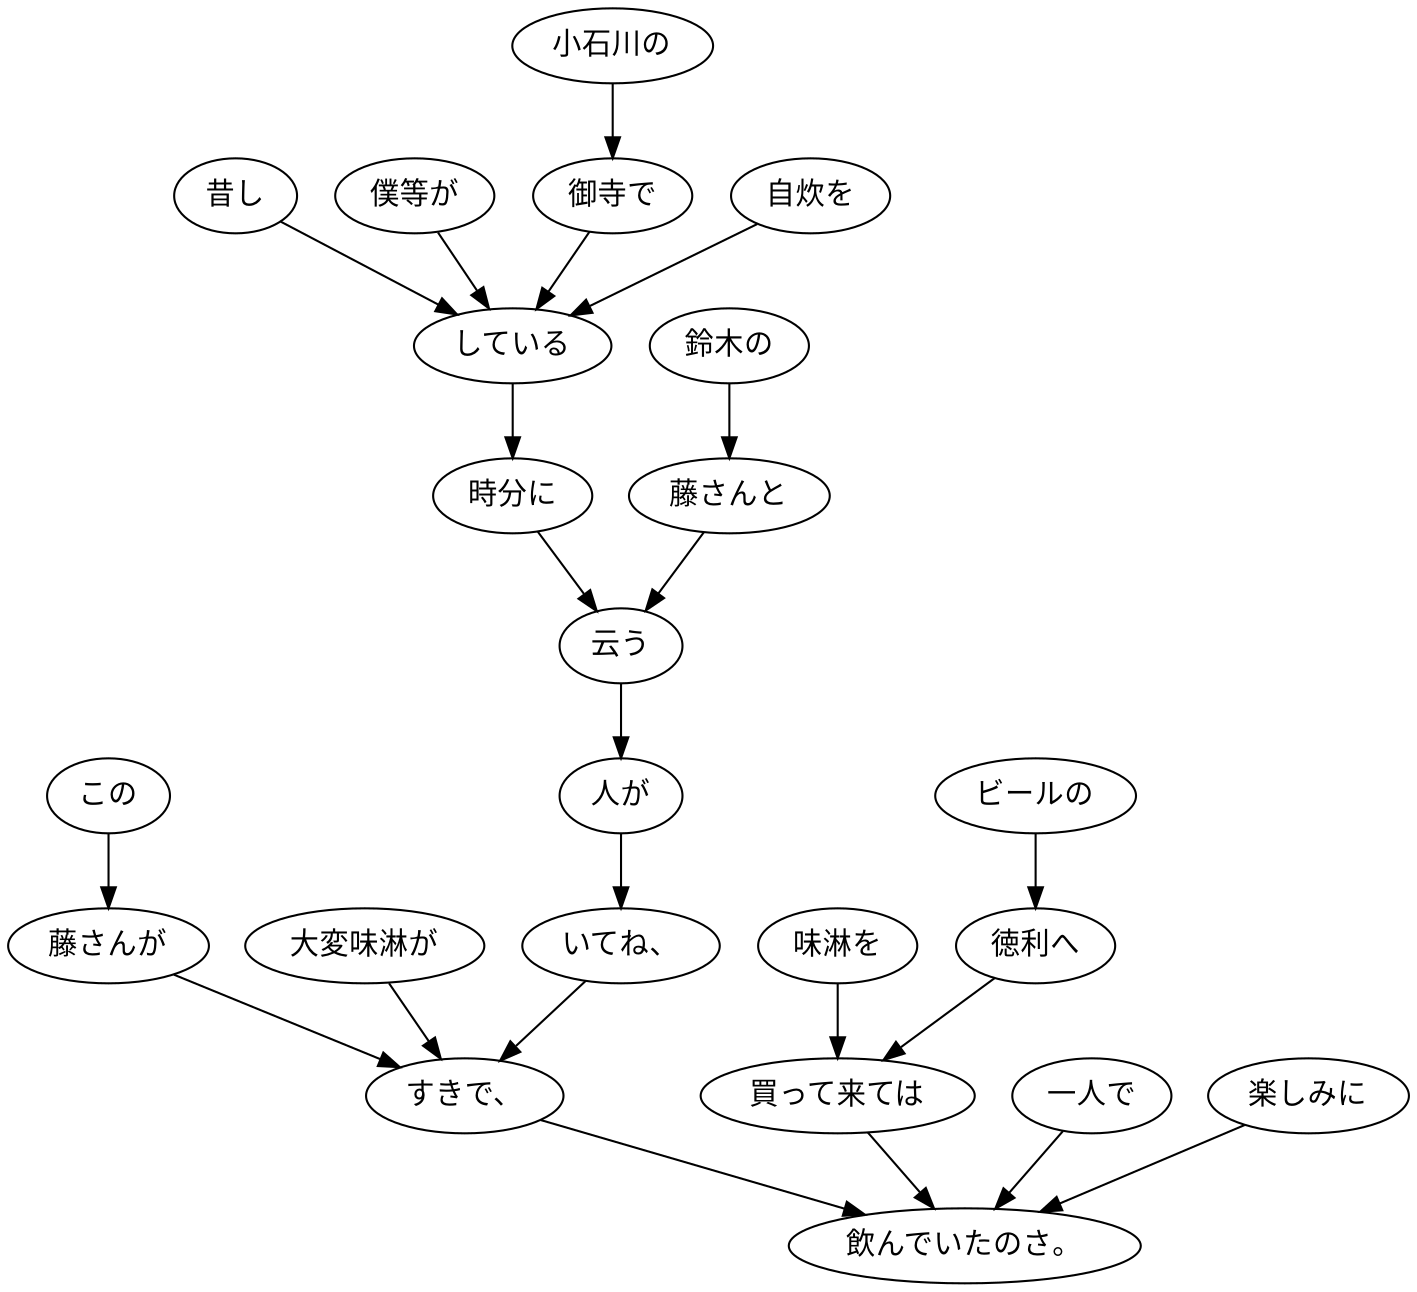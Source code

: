 digraph graph8211 {
	node0 [label="昔し"];
	node1 [label="僕等が"];
	node2 [label="小石川の"];
	node3 [label="御寺で"];
	node4 [label="自炊を"];
	node5 [label="している"];
	node6 [label="時分に"];
	node7 [label="鈴木の"];
	node8 [label="藤さんと"];
	node9 [label="云う"];
	node10 [label="人が"];
	node11 [label="いてね、"];
	node12 [label="この"];
	node13 [label="藤さんが"];
	node14 [label="大変味淋が"];
	node15 [label="すきで、"];
	node16 [label="ビールの"];
	node17 [label="徳利へ"];
	node18 [label="味淋を"];
	node19 [label="買って来ては"];
	node20 [label="一人で"];
	node21 [label="楽しみに"];
	node22 [label="飲んでいたのさ。"];
	node0 -> node5;
	node1 -> node5;
	node2 -> node3;
	node3 -> node5;
	node4 -> node5;
	node5 -> node6;
	node6 -> node9;
	node7 -> node8;
	node8 -> node9;
	node9 -> node10;
	node10 -> node11;
	node11 -> node15;
	node12 -> node13;
	node13 -> node15;
	node14 -> node15;
	node15 -> node22;
	node16 -> node17;
	node17 -> node19;
	node18 -> node19;
	node19 -> node22;
	node20 -> node22;
	node21 -> node22;
}
